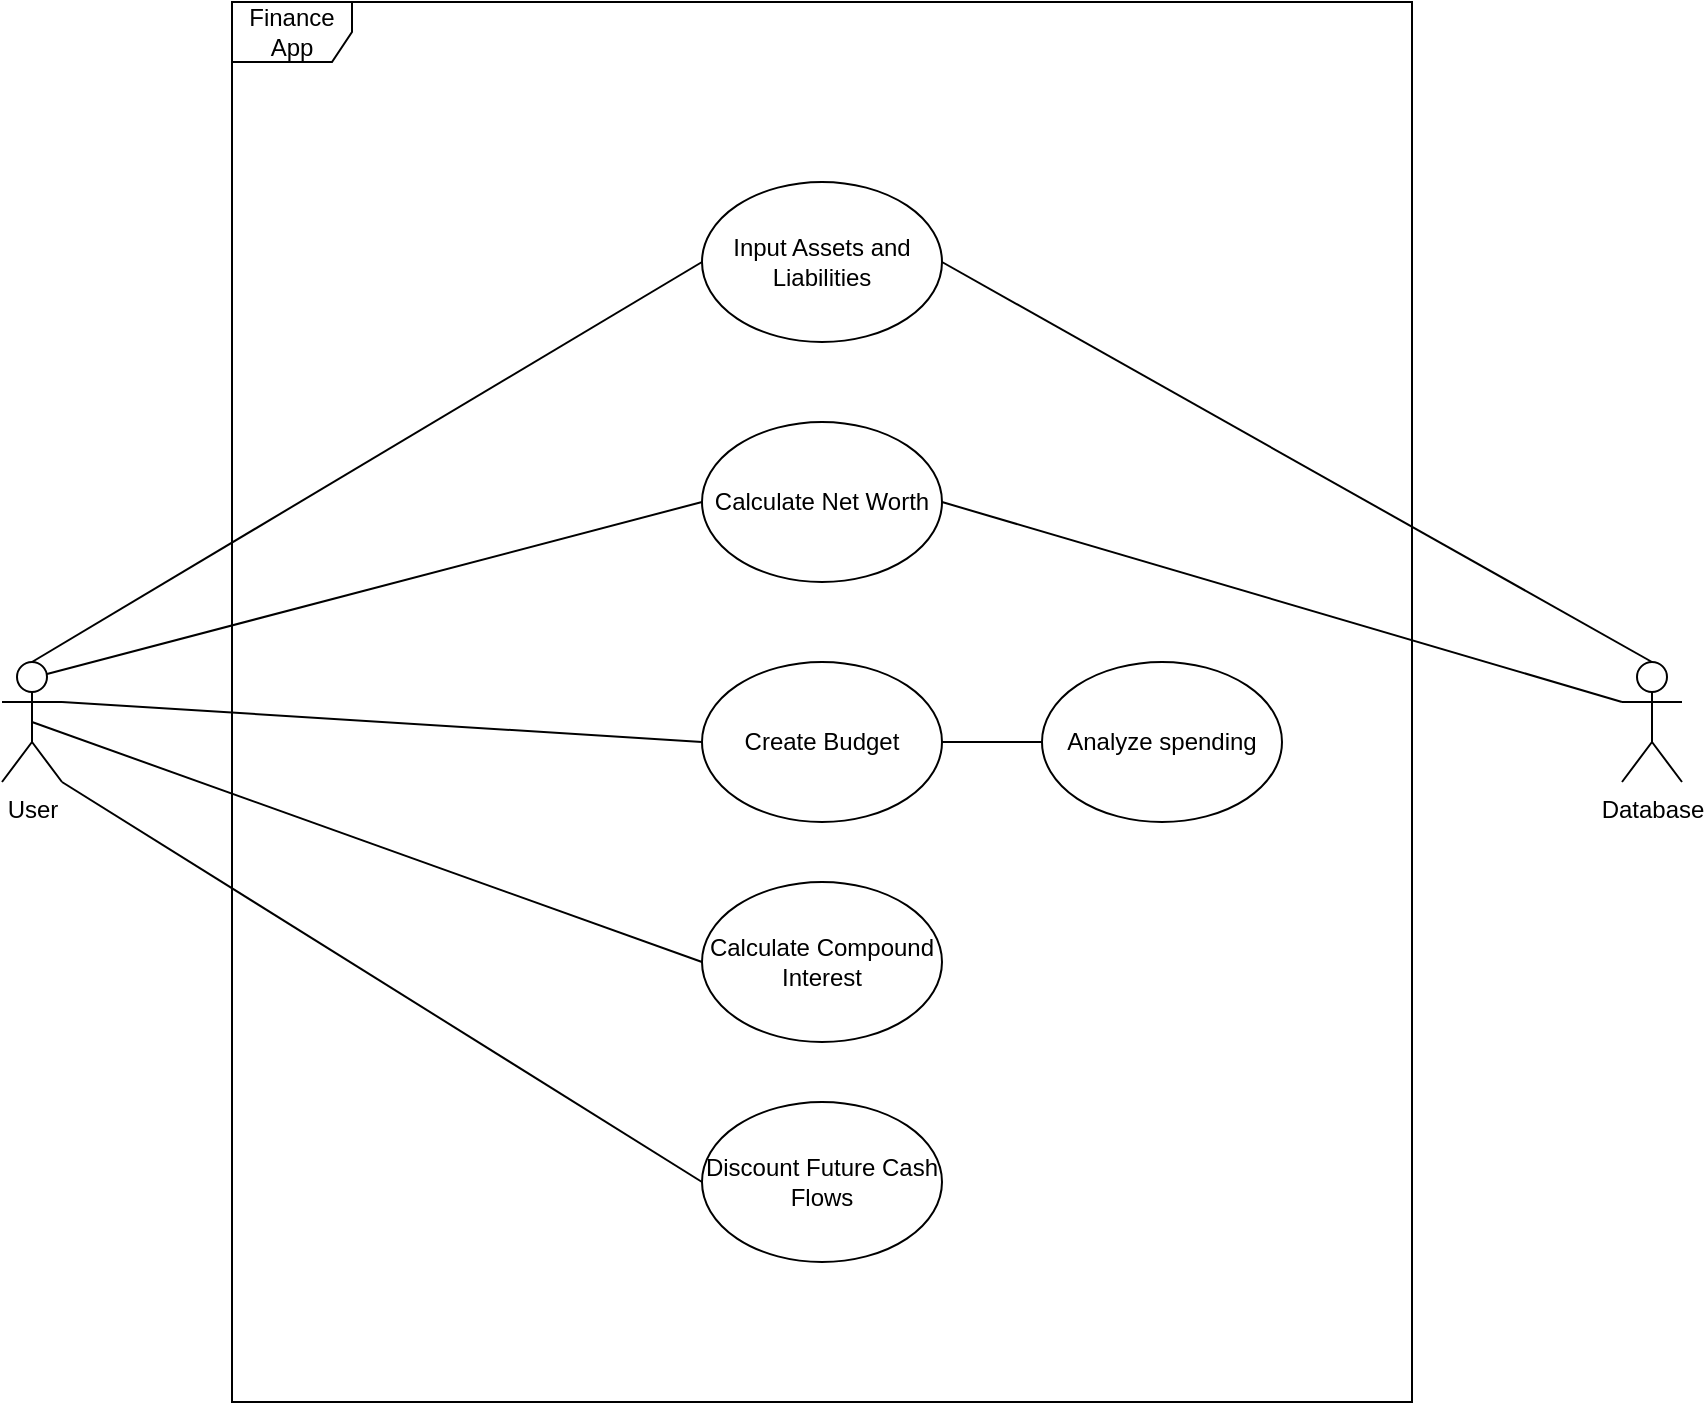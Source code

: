 <mxfile version="13.7.1" type="device"><diagram name="Page-1" id="e7e014a7-5840-1c2e-5031-d8a46d1fe8dd"><mxGraphModel dx="1228" dy="1122" grid="1" gridSize="10" guides="1" tooltips="1" connect="1" arrows="1" fold="1" page="1" pageScale="1" pageWidth="1169" pageHeight="826" background="#ffffff" math="0" shadow="0"><root><mxCell id="0"/><mxCell id="1" parent="0"/><mxCell id="e-M9p1dy6XwRe-j-59cw-41" value="Database" style="shape=umlActor;verticalLabelPosition=bottom;verticalAlign=top;html=1;outlineConnect=0;" vertex="1" parent="1"><mxGeometry x="900" y="340" width="30" height="60" as="geometry"/></mxCell><mxCell id="e-M9p1dy6XwRe-j-59cw-42" value="User" style="shape=umlActor;verticalLabelPosition=bottom;verticalAlign=top;html=1;outlineConnect=0;" vertex="1" parent="1"><mxGeometry x="90" y="340" width="30" height="60" as="geometry"/></mxCell><mxCell id="e-M9p1dy6XwRe-j-59cw-44" value="Finance App" style="shape=umlFrame;whiteSpace=wrap;html=1;" vertex="1" parent="1"><mxGeometry x="205" y="10" width="590" height="700" as="geometry"/></mxCell><mxCell id="e-M9p1dy6XwRe-j-59cw-46" value="Input Assets and Liabilities" style="ellipse;whiteSpace=wrap;html=1;" vertex="1" parent="1"><mxGeometry x="440" y="100" width="120" height="80" as="geometry"/></mxCell><mxCell id="e-M9p1dy6XwRe-j-59cw-47" value="Calculate Compound Interest" style="ellipse;whiteSpace=wrap;html=1;" vertex="1" parent="1"><mxGeometry x="440" y="450" width="120" height="80" as="geometry"/></mxCell><mxCell id="e-M9p1dy6XwRe-j-59cw-48" value="Discount Future Cash Flows" style="ellipse;whiteSpace=wrap;html=1;" vertex="1" parent="1"><mxGeometry x="440" y="560" width="120" height="80" as="geometry"/></mxCell><mxCell id="e-M9p1dy6XwRe-j-59cw-49" value="Create Budget" style="ellipse;whiteSpace=wrap;html=1;" vertex="1" parent="1"><mxGeometry x="440" y="340" width="120" height="80" as="geometry"/></mxCell><mxCell id="e-M9p1dy6XwRe-j-59cw-50" value="Calculate Net Worth" style="ellipse;whiteSpace=wrap;html=1;" vertex="1" parent="1"><mxGeometry x="440" y="220" width="120" height="80" as="geometry"/></mxCell><mxCell id="e-M9p1dy6XwRe-j-59cw-51" value="Analyze spending" style="ellipse;whiteSpace=wrap;html=1;" vertex="1" parent="1"><mxGeometry x="610" y="340" width="120" height="80" as="geometry"/></mxCell><mxCell id="e-M9p1dy6XwRe-j-59cw-52" value="" style="endArrow=none;html=1;entryX=1;entryY=0.333;entryDx=0;entryDy=0;entryPerimeter=0;exitX=0;exitY=0.5;exitDx=0;exitDy=0;" edge="1" parent="1" source="e-M9p1dy6XwRe-j-59cw-49" target="e-M9p1dy6XwRe-j-59cw-42"><mxGeometry width="50" height="50" relative="1" as="geometry"><mxPoint x="580" y="390" as="sourcePoint"/><mxPoint x="630" y="340" as="targetPoint"/></mxGeometry></mxCell><mxCell id="e-M9p1dy6XwRe-j-59cw-55" value="" style="endArrow=none;html=1;entryX=1;entryY=0.5;entryDx=0;entryDy=0;exitX=0;exitY=0.333;exitDx=0;exitDy=0;exitPerimeter=0;" edge="1" parent="1" source="e-M9p1dy6XwRe-j-59cw-41" target="e-M9p1dy6XwRe-j-59cw-50"><mxGeometry width="50" height="50" relative="1" as="geometry"><mxPoint x="580" y="390" as="sourcePoint"/><mxPoint x="630" y="340" as="targetPoint"/></mxGeometry></mxCell><mxCell id="e-M9p1dy6XwRe-j-59cw-56" value="" style="endArrow=none;html=1;entryX=0;entryY=0.5;entryDx=0;entryDy=0;exitX=0.5;exitY=0.5;exitDx=0;exitDy=0;exitPerimeter=0;" edge="1" parent="1" source="e-M9p1dy6XwRe-j-59cw-42" target="e-M9p1dy6XwRe-j-59cw-47"><mxGeometry width="50" height="50" relative="1" as="geometry"><mxPoint x="990" y="620" as="sourcePoint"/><mxPoint x="650" y="520" as="targetPoint"/></mxGeometry></mxCell><mxCell id="e-M9p1dy6XwRe-j-59cw-57" value="" style="endArrow=none;html=1;entryX=0;entryY=0.5;entryDx=0;entryDy=0;exitX=1;exitY=1;exitDx=0;exitDy=0;exitPerimeter=0;" edge="1" parent="1" source="e-M9p1dy6XwRe-j-59cw-42" target="e-M9p1dy6XwRe-j-59cw-48"><mxGeometry width="50" height="50" relative="1" as="geometry"><mxPoint x="70" y="490" as="sourcePoint"/><mxPoint x="405" y="610" as="targetPoint"/></mxGeometry></mxCell><mxCell id="e-M9p1dy6XwRe-j-59cw-58" value="" style="endArrow=none;html=1;entryX=0;entryY=0.5;entryDx=0;entryDy=0;exitX=0.75;exitY=0.1;exitDx=0;exitDy=0;exitPerimeter=0;" edge="1" parent="1" source="e-M9p1dy6XwRe-j-59cw-42" target="e-M9p1dy6XwRe-j-59cw-50"><mxGeometry width="50" height="50" relative="1" as="geometry"><mxPoint x="20" y="110" as="sourcePoint"/><mxPoint x="340" y="310" as="targetPoint"/></mxGeometry></mxCell><mxCell id="e-M9p1dy6XwRe-j-59cw-59" value="" style="endArrow=none;html=1;entryX=0;entryY=0.5;entryDx=0;entryDy=0;exitX=0.5;exitY=0;exitDx=0;exitDy=0;exitPerimeter=0;" edge="1" parent="1" source="e-M9p1dy6XwRe-j-59cw-42" target="e-M9p1dy6XwRe-j-59cw-46"><mxGeometry width="50" height="50" relative="1" as="geometry"><mxPoint x="110" y="140" as="sourcePoint"/><mxPoint x="430" y="340" as="targetPoint"/></mxGeometry></mxCell><mxCell id="e-M9p1dy6XwRe-j-59cw-60" value="" style="endArrow=none;html=1;entryX=0;entryY=0.5;entryDx=0;entryDy=0;exitX=1;exitY=0.5;exitDx=0;exitDy=0;" edge="1" parent="1" source="e-M9p1dy6XwRe-j-59cw-49" target="e-M9p1dy6XwRe-j-59cw-51"><mxGeometry width="50" height="50" relative="1" as="geometry"><mxPoint x="150" y="430" as="sourcePoint"/><mxPoint x="470" y="630" as="targetPoint"/></mxGeometry></mxCell><mxCell id="e-M9p1dy6XwRe-j-59cw-61" value="" style="endArrow=none;html=1;entryX=0.5;entryY=0;entryDx=0;entryDy=0;exitX=1;exitY=1;exitDx=0;exitDy=0;exitPerimeter=0;entryPerimeter=0;" edge="1" parent="1" target="e-M9p1dy6XwRe-j-59cw-41"><mxGeometry width="50" height="50" relative="1" as="geometry"><mxPoint x="560" y="140" as="sourcePoint"/><mxPoint x="880" y="340" as="targetPoint"/></mxGeometry></mxCell></root></mxGraphModel></diagram></mxfile>